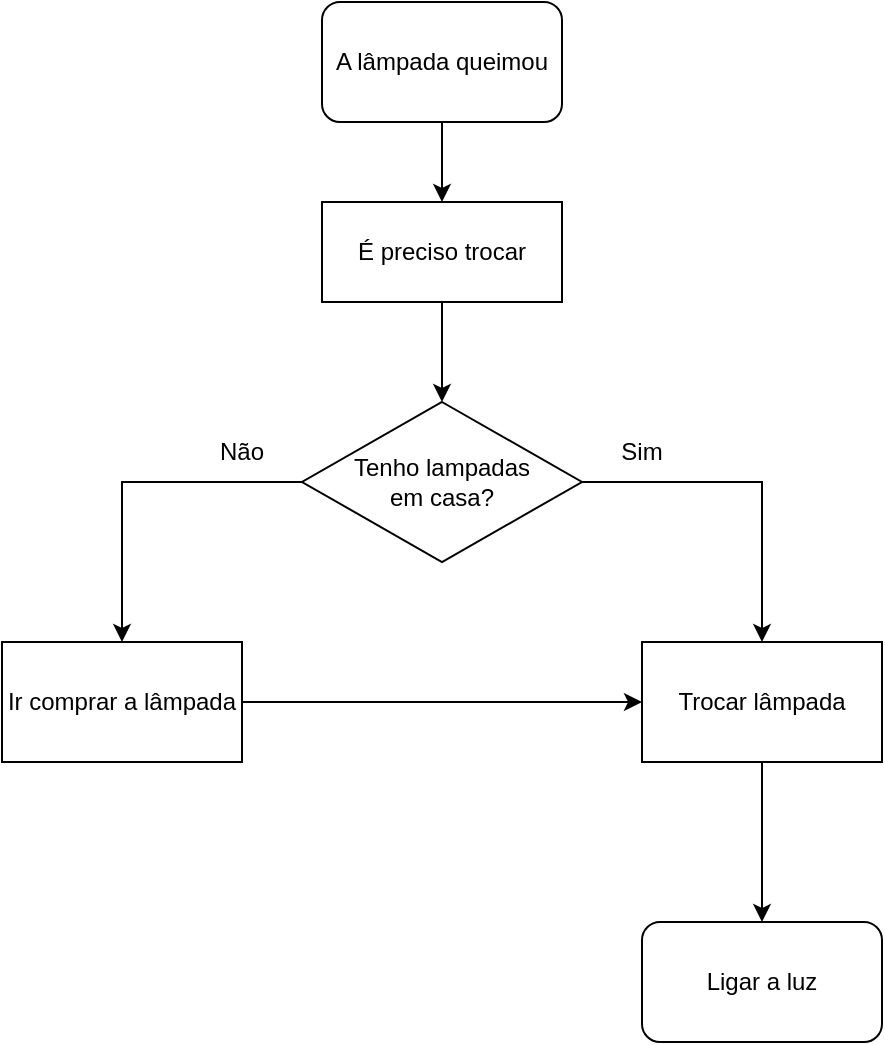 <mxfile version="26.1.1" pages="2">
  <diagram name="Página-1" id="dpjzb98yyZvWu6AHqosP">
    <mxGraphModel dx="1050" dy="563" grid="1" gridSize="10" guides="1" tooltips="1" connect="1" arrows="1" fold="1" page="1" pageScale="1" pageWidth="827" pageHeight="1169" math="0" shadow="0">
      <root>
        <mxCell id="0" />
        <mxCell id="1" parent="0" />
        <mxCell id="JBnjGMfqLYsIWaeoBMb_-4" style="edgeStyle=orthogonalEdgeStyle;rounded=0;orthogonalLoop=1;jettySize=auto;html=1;entryX=0.5;entryY=0;entryDx=0;entryDy=0;" edge="1" parent="1" source="JBnjGMfqLYsIWaeoBMb_-1" target="JBnjGMfqLYsIWaeoBMb_-3">
          <mxGeometry relative="1" as="geometry" />
        </mxCell>
        <mxCell id="JBnjGMfqLYsIWaeoBMb_-1" value="A lâmpada queimou" style="rounded=1;whiteSpace=wrap;html=1;" vertex="1" parent="1">
          <mxGeometry x="340" y="40" width="120" height="60" as="geometry" />
        </mxCell>
        <mxCell id="JBnjGMfqLYsIWaeoBMb_-2" value="Ligar a luz" style="rounded=1;whiteSpace=wrap;html=1;" vertex="1" parent="1">
          <mxGeometry x="500" y="500" width="120" height="60" as="geometry" />
        </mxCell>
        <mxCell id="JBnjGMfqLYsIWaeoBMb_-5" style="edgeStyle=orthogonalEdgeStyle;rounded=0;orthogonalLoop=1;jettySize=auto;html=1;" edge="1" parent="1" source="JBnjGMfqLYsIWaeoBMb_-3" target="JBnjGMfqLYsIWaeoBMb_-6">
          <mxGeometry relative="1" as="geometry">
            <mxPoint x="400" y="280" as="targetPoint" />
          </mxGeometry>
        </mxCell>
        <mxCell id="JBnjGMfqLYsIWaeoBMb_-3" value="É preciso trocar" style="rounded=0;whiteSpace=wrap;html=1;" vertex="1" parent="1">
          <mxGeometry x="340" y="140" width="120" height="50" as="geometry" />
        </mxCell>
        <mxCell id="JBnjGMfqLYsIWaeoBMb_-7" style="edgeStyle=orthogonalEdgeStyle;rounded=0;orthogonalLoop=1;jettySize=auto;html=1;" edge="1" parent="1" source="JBnjGMfqLYsIWaeoBMb_-6" target="JBnjGMfqLYsIWaeoBMb_-12">
          <mxGeometry relative="1" as="geometry">
            <mxPoint x="240" y="360" as="targetPoint" />
          </mxGeometry>
        </mxCell>
        <mxCell id="JBnjGMfqLYsIWaeoBMb_-8" style="edgeStyle=orthogonalEdgeStyle;rounded=0;orthogonalLoop=1;jettySize=auto;html=1;entryX=0.5;entryY=0;entryDx=0;entryDy=0;" edge="1" parent="1" source="JBnjGMfqLYsIWaeoBMb_-6" target="JBnjGMfqLYsIWaeoBMb_-13">
          <mxGeometry relative="1" as="geometry">
            <mxPoint x="560" y="345" as="targetPoint" />
          </mxGeometry>
        </mxCell>
        <mxCell id="JBnjGMfqLYsIWaeoBMb_-6" value="Tenho lampadas&lt;br&gt;em casa?" style="rhombus;whiteSpace=wrap;html=1;" vertex="1" parent="1">
          <mxGeometry x="330" y="240" width="140" height="80" as="geometry" />
        </mxCell>
        <mxCell id="JBnjGMfqLYsIWaeoBMb_-10" value="Não" style="text;html=1;align=center;verticalAlign=middle;whiteSpace=wrap;rounded=0;" vertex="1" parent="1">
          <mxGeometry x="270" y="250" width="60" height="30" as="geometry" />
        </mxCell>
        <mxCell id="JBnjGMfqLYsIWaeoBMb_-11" value="Sim" style="text;html=1;align=center;verticalAlign=middle;whiteSpace=wrap;rounded=0;" vertex="1" parent="1">
          <mxGeometry x="470" y="250" width="60" height="30" as="geometry" />
        </mxCell>
        <mxCell id="JBnjGMfqLYsIWaeoBMb_-16" style="edgeStyle=orthogonalEdgeStyle;rounded=0;orthogonalLoop=1;jettySize=auto;html=1;" edge="1" parent="1" source="JBnjGMfqLYsIWaeoBMb_-12" target="JBnjGMfqLYsIWaeoBMb_-13">
          <mxGeometry relative="1" as="geometry" />
        </mxCell>
        <mxCell id="JBnjGMfqLYsIWaeoBMb_-12" value="Ir comprar a lâmpada" style="rounded=0;whiteSpace=wrap;html=1;" vertex="1" parent="1">
          <mxGeometry x="180" y="360" width="120" height="60" as="geometry" />
        </mxCell>
        <mxCell id="cJA65bpyjveM9aSTvmTS-1" style="edgeStyle=orthogonalEdgeStyle;rounded=0;orthogonalLoop=1;jettySize=auto;html=1;entryX=0.5;entryY=0;entryDx=0;entryDy=0;" edge="1" parent="1" source="JBnjGMfqLYsIWaeoBMb_-13" target="JBnjGMfqLYsIWaeoBMb_-2">
          <mxGeometry relative="1" as="geometry" />
        </mxCell>
        <mxCell id="JBnjGMfqLYsIWaeoBMb_-13" value="Trocar lâmpada" style="rounded=0;whiteSpace=wrap;html=1;" vertex="1" parent="1">
          <mxGeometry x="500" y="360" width="120" height="60" as="geometry" />
        </mxCell>
      </root>
    </mxGraphModel>
  </diagram>
  <diagram id="NxitXkxH-CItefKnQ1YC" name="Página-2">
    <mxGraphModel dx="1050" dy="563" grid="1" gridSize="10" guides="1" tooltips="1" connect="1" arrows="1" fold="1" page="1" pageScale="1" pageWidth="827" pageHeight="1169" math="0" shadow="0">
      <root>
        <mxCell id="0" />
        <mxCell id="1" parent="0" />
        <mxCell id="4dlmI1RkJQu3vWdfRZ0d-3" style="edgeStyle=orthogonalEdgeStyle;rounded=0;orthogonalLoop=1;jettySize=auto;html=1;" edge="1" parent="1" source="EWoxNHH4OQffdQ28jzd2-1" target="4dlmI1RkJQu3vWdfRZ0d-4">
          <mxGeometry relative="1" as="geometry">
            <mxPoint x="414" y="190" as="targetPoint" />
          </mxGeometry>
        </mxCell>
        <mxCell id="EWoxNHH4OQffdQ28jzd2-1" value="Ir para o restaurante" style="rounded=1;whiteSpace=wrap;html=1;" vertex="1" parent="1">
          <mxGeometry x="354" y="40" width="120" height="60" as="geometry" />
        </mxCell>
        <mxCell id="4dlmI1RkJQu3vWdfRZ0d-5" style="edgeStyle=orthogonalEdgeStyle;rounded=0;orthogonalLoop=1;jettySize=auto;html=1;" edge="1" parent="1" source="4dlmI1RkJQu3vWdfRZ0d-4">
          <mxGeometry relative="1" as="geometry">
            <mxPoint x="240" y="280" as="targetPoint" />
          </mxGeometry>
        </mxCell>
        <mxCell id="4dlmI1RkJQu3vWdfRZ0d-6" style="edgeStyle=orthogonalEdgeStyle;rounded=0;orthogonalLoop=1;jettySize=auto;html=1;" edge="1" parent="1" source="4dlmI1RkJQu3vWdfRZ0d-4">
          <mxGeometry relative="1" as="geometry">
            <mxPoint x="600" y="280" as="targetPoint" />
          </mxGeometry>
        </mxCell>
        <mxCell id="4dlmI1RkJQu3vWdfRZ0d-4" value="O restaurante tem lugares livres?" style="rhombus;whiteSpace=wrap;html=1;" vertex="1" parent="1">
          <mxGeometry x="347" y="160" width="134" height="90" as="geometry" />
        </mxCell>
        <mxCell id="4dlmI1RkJQu3vWdfRZ0d-7" value="Não" style="text;html=1;align=center;verticalAlign=middle;whiteSpace=wrap;rounded=0;" vertex="1" parent="1">
          <mxGeometry x="294" y="180" width="60" height="30" as="geometry" />
        </mxCell>
        <mxCell id="4dlmI1RkJQu3vWdfRZ0d-8" value="Sim" style="text;html=1;align=center;verticalAlign=middle;whiteSpace=wrap;rounded=0;" vertex="1" parent="1">
          <mxGeometry x="474" y="180" width="60" height="30" as="geometry" />
        </mxCell>
        <mxCell id="4dlmI1RkJQu3vWdfRZ0d-11" style="edgeStyle=orthogonalEdgeStyle;rounded=0;orthogonalLoop=1;jettySize=auto;html=1;entryX=0;entryY=0.5;entryDx=0;entryDy=0;" edge="1" parent="1" source="4dlmI1RkJQu3vWdfRZ0d-9" target="4dlmI1RkJQu3vWdfRZ0d-10">
          <mxGeometry relative="1" as="geometry" />
        </mxCell>
        <mxCell id="4dlmI1RkJQu3vWdfRZ0d-9" value="Ir para outro" style="rounded=0;whiteSpace=wrap;html=1;" vertex="1" parent="1">
          <mxGeometry x="180" y="280" width="120" height="60" as="geometry" />
        </mxCell>
        <mxCell id="4dlmI1RkJQu3vWdfRZ0d-12" style="edgeStyle=orthogonalEdgeStyle;rounded=0;orthogonalLoop=1;jettySize=auto;html=1;" edge="1" parent="1" source="4dlmI1RkJQu3vWdfRZ0d-10">
          <mxGeometry relative="1" as="geometry">
            <mxPoint x="600" y="410" as="targetPoint" />
          </mxGeometry>
        </mxCell>
        <mxCell id="4dlmI1RkJQu3vWdfRZ0d-10" value="Fazer o pedido" style="rounded=0;whiteSpace=wrap;html=1;" vertex="1" parent="1">
          <mxGeometry x="540" y="280" width="120" height="60" as="geometry" />
        </mxCell>
        <mxCell id="53zLl5YYlfCFmnzRsvIp-3" style="edgeStyle=orthogonalEdgeStyle;rounded=0;orthogonalLoop=1;jettySize=auto;html=1;" edge="1" parent="1" source="53zLl5YYlfCFmnzRsvIp-2" target="53zLl5YYlfCFmnzRsvIp-4">
          <mxGeometry relative="1" as="geometry">
            <mxPoint x="410" y="440" as="targetPoint" />
          </mxGeometry>
        </mxCell>
        <mxCell id="53zLl5YYlfCFmnzRsvIp-2" value="Comer" style="rounded=0;whiteSpace=wrap;html=1;" vertex="1" parent="1">
          <mxGeometry x="540" y="410" width="120" height="60" as="geometry" />
        </mxCell>
        <mxCell id="53zLl5YYlfCFmnzRsvIp-5" style="edgeStyle=orthogonalEdgeStyle;rounded=0;orthogonalLoop=1;jettySize=auto;html=1;" edge="1" parent="1" source="53zLl5YYlfCFmnzRsvIp-4" target="53zLl5YYlfCFmnzRsvIp-6">
          <mxGeometry relative="1" as="geometry">
            <mxPoint x="240" y="440" as="targetPoint" />
          </mxGeometry>
        </mxCell>
        <mxCell id="53zLl5YYlfCFmnzRsvIp-4" value="Pedir a conta" style="rounded=0;whiteSpace=wrap;html=1;" vertex="1" parent="1">
          <mxGeometry x="350" y="410" width="120" height="60" as="geometry" />
        </mxCell>
        <mxCell id="53zLl5YYlfCFmnzRsvIp-6" value="Pagar" style="rounded=1;whiteSpace=wrap;html=1;" vertex="1" parent="1">
          <mxGeometry x="180" y="410" width="120" height="60" as="geometry" />
        </mxCell>
      </root>
    </mxGraphModel>
  </diagram>
</mxfile>
